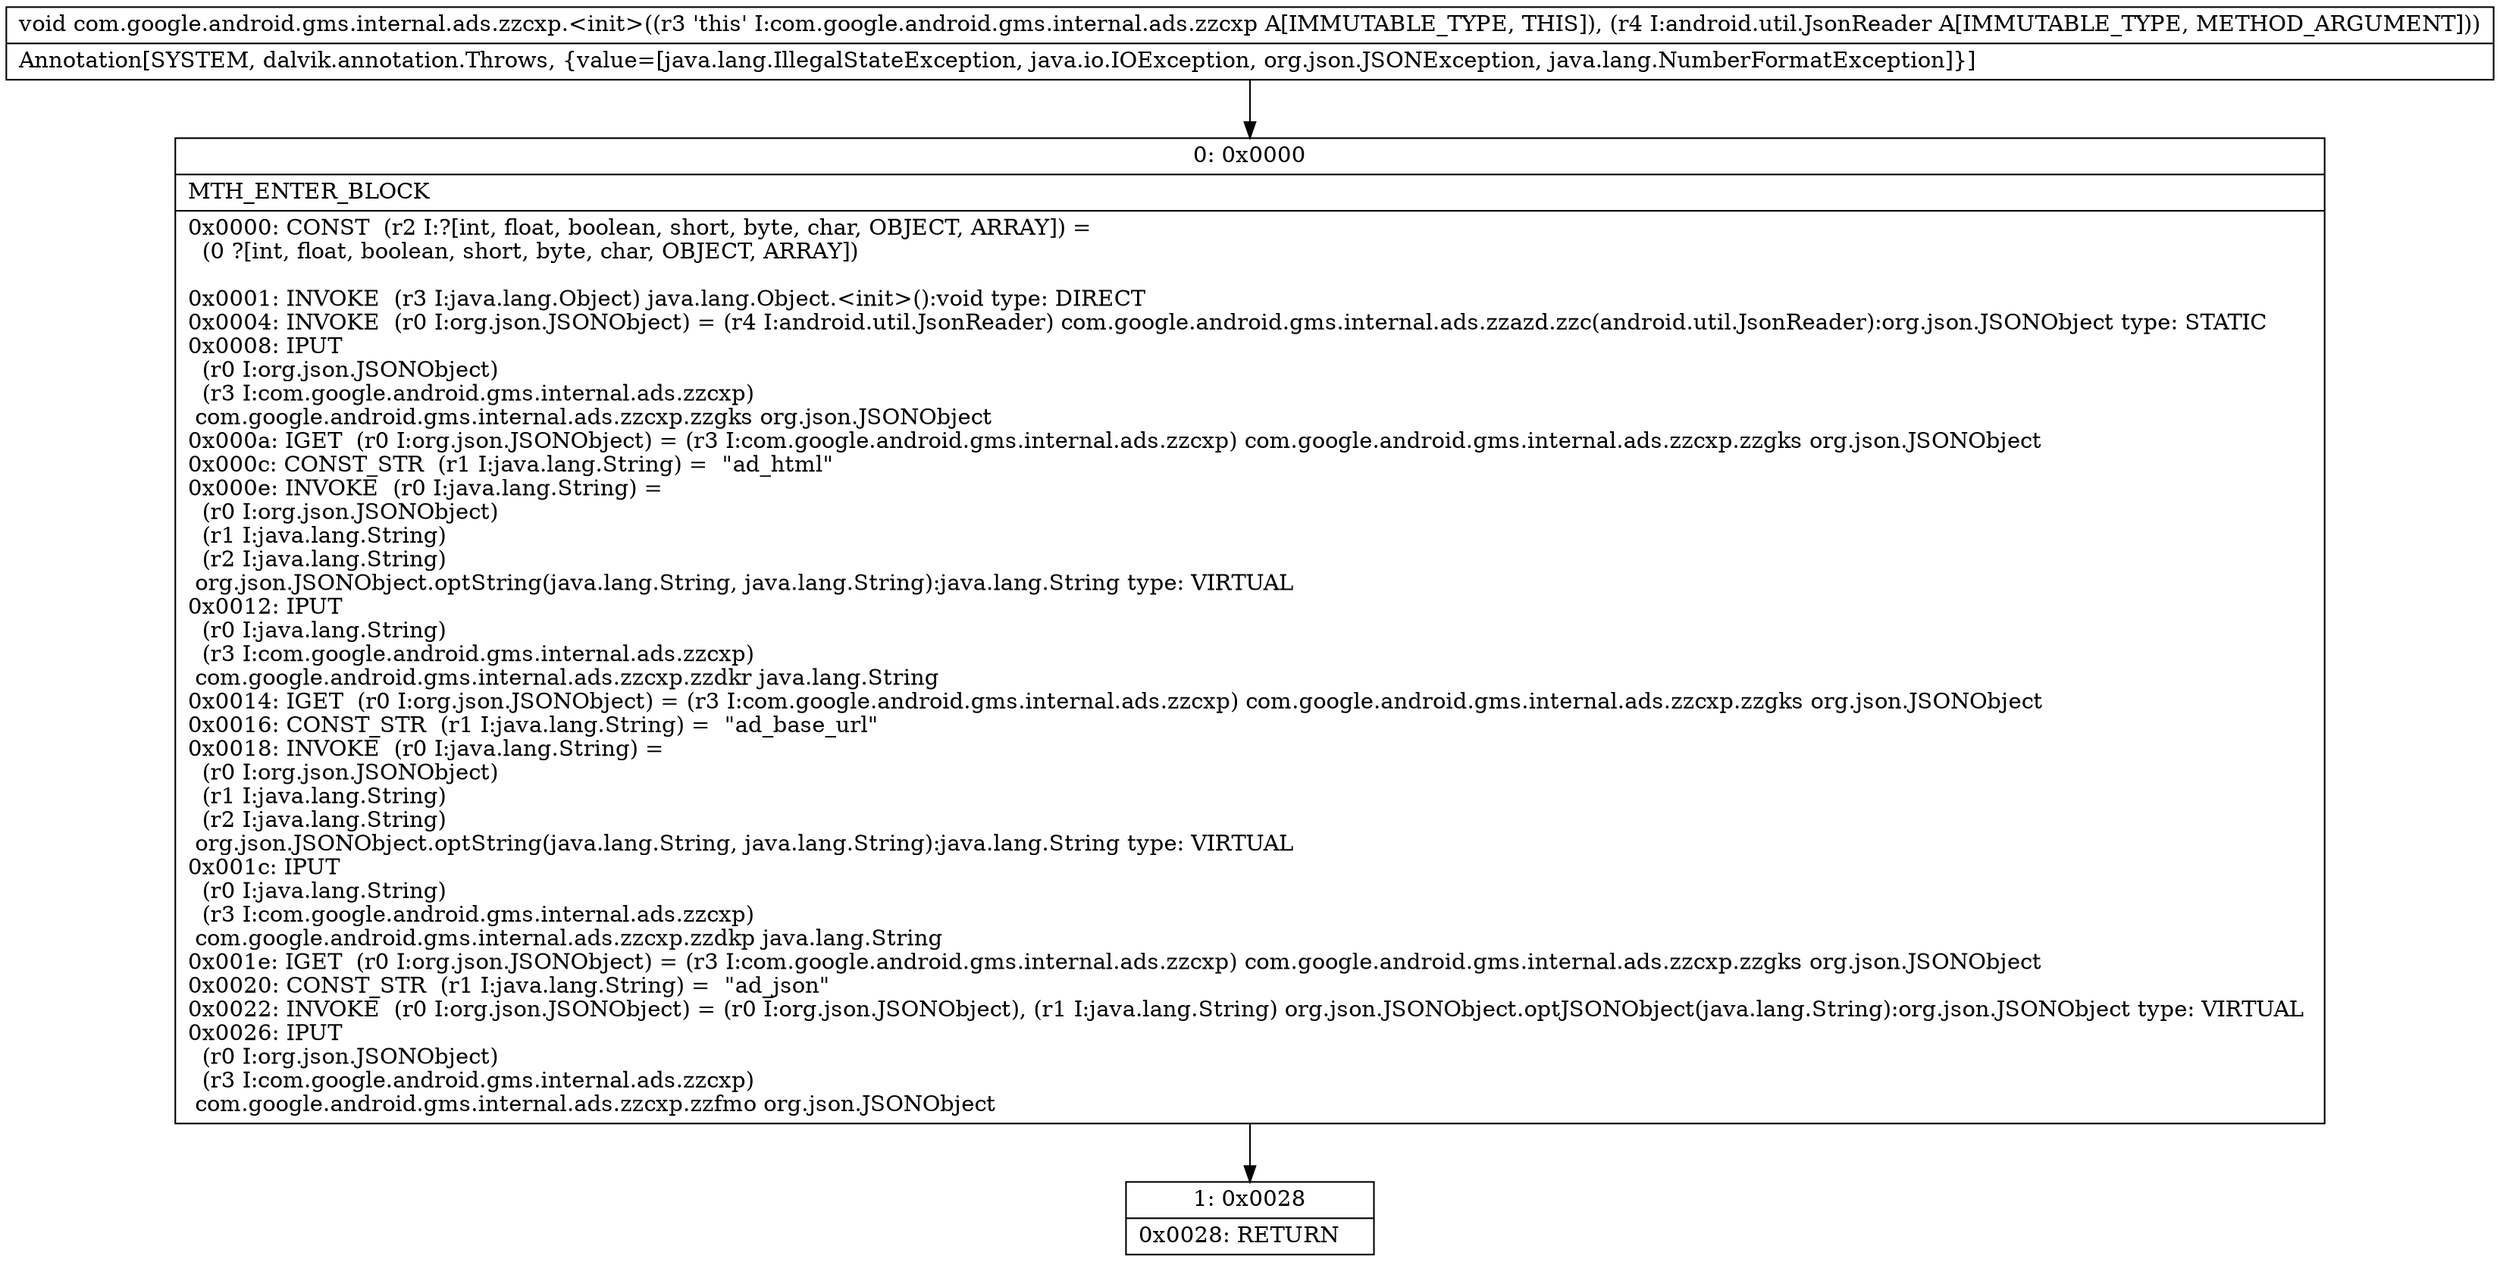 digraph "CFG forcom.google.android.gms.internal.ads.zzcxp.\<init\>(Landroid\/util\/JsonReader;)V" {
Node_0 [shape=record,label="{0\:\ 0x0000|MTH_ENTER_BLOCK\l|0x0000: CONST  (r2 I:?[int, float, boolean, short, byte, char, OBJECT, ARRAY]) = \l  (0 ?[int, float, boolean, short, byte, char, OBJECT, ARRAY])\l \l0x0001: INVOKE  (r3 I:java.lang.Object) java.lang.Object.\<init\>():void type: DIRECT \l0x0004: INVOKE  (r0 I:org.json.JSONObject) = (r4 I:android.util.JsonReader) com.google.android.gms.internal.ads.zzazd.zzc(android.util.JsonReader):org.json.JSONObject type: STATIC \l0x0008: IPUT  \l  (r0 I:org.json.JSONObject)\l  (r3 I:com.google.android.gms.internal.ads.zzcxp)\l com.google.android.gms.internal.ads.zzcxp.zzgks org.json.JSONObject \l0x000a: IGET  (r0 I:org.json.JSONObject) = (r3 I:com.google.android.gms.internal.ads.zzcxp) com.google.android.gms.internal.ads.zzcxp.zzgks org.json.JSONObject \l0x000c: CONST_STR  (r1 I:java.lang.String) =  \"ad_html\" \l0x000e: INVOKE  (r0 I:java.lang.String) = \l  (r0 I:org.json.JSONObject)\l  (r1 I:java.lang.String)\l  (r2 I:java.lang.String)\l org.json.JSONObject.optString(java.lang.String, java.lang.String):java.lang.String type: VIRTUAL \l0x0012: IPUT  \l  (r0 I:java.lang.String)\l  (r3 I:com.google.android.gms.internal.ads.zzcxp)\l com.google.android.gms.internal.ads.zzcxp.zzdkr java.lang.String \l0x0014: IGET  (r0 I:org.json.JSONObject) = (r3 I:com.google.android.gms.internal.ads.zzcxp) com.google.android.gms.internal.ads.zzcxp.zzgks org.json.JSONObject \l0x0016: CONST_STR  (r1 I:java.lang.String) =  \"ad_base_url\" \l0x0018: INVOKE  (r0 I:java.lang.String) = \l  (r0 I:org.json.JSONObject)\l  (r1 I:java.lang.String)\l  (r2 I:java.lang.String)\l org.json.JSONObject.optString(java.lang.String, java.lang.String):java.lang.String type: VIRTUAL \l0x001c: IPUT  \l  (r0 I:java.lang.String)\l  (r3 I:com.google.android.gms.internal.ads.zzcxp)\l com.google.android.gms.internal.ads.zzcxp.zzdkp java.lang.String \l0x001e: IGET  (r0 I:org.json.JSONObject) = (r3 I:com.google.android.gms.internal.ads.zzcxp) com.google.android.gms.internal.ads.zzcxp.zzgks org.json.JSONObject \l0x0020: CONST_STR  (r1 I:java.lang.String) =  \"ad_json\" \l0x0022: INVOKE  (r0 I:org.json.JSONObject) = (r0 I:org.json.JSONObject), (r1 I:java.lang.String) org.json.JSONObject.optJSONObject(java.lang.String):org.json.JSONObject type: VIRTUAL \l0x0026: IPUT  \l  (r0 I:org.json.JSONObject)\l  (r3 I:com.google.android.gms.internal.ads.zzcxp)\l com.google.android.gms.internal.ads.zzcxp.zzfmo org.json.JSONObject \l}"];
Node_1 [shape=record,label="{1\:\ 0x0028|0x0028: RETURN   \l}"];
MethodNode[shape=record,label="{void com.google.android.gms.internal.ads.zzcxp.\<init\>((r3 'this' I:com.google.android.gms.internal.ads.zzcxp A[IMMUTABLE_TYPE, THIS]), (r4 I:android.util.JsonReader A[IMMUTABLE_TYPE, METHOD_ARGUMENT]))  | Annotation[SYSTEM, dalvik.annotation.Throws, \{value=[java.lang.IllegalStateException, java.io.IOException, org.json.JSONException, java.lang.NumberFormatException]\}]\l}"];
MethodNode -> Node_0;
Node_0 -> Node_1;
}

